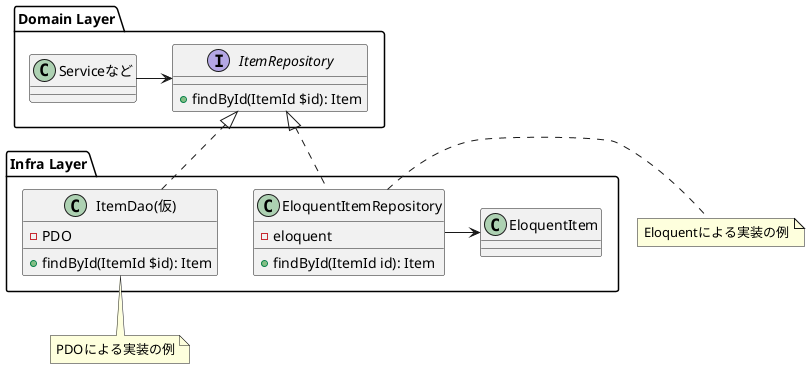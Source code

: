 @startuml

package "Domain Layer" {
  class Serviceなど
  interface ItemRepository {
    + findById(ItemId $id): Item
  }
}
Serviceなど -> ItemRepository

package "Infra Layer" {
  class "ItemDao(仮)" as ItemDao {
    - PDO
    + findById(ItemId $id): Item
  }

  class EloquentItemRepository {
    - eloquent
    + findById(ItemId id): Item
  }
  class EloquentItem
}
ItemRepository <|.. ItemDao

ItemRepository <|.. EloquentItemRepository
EloquentItemRepository -> EloquentItem

note bottom of ItemDao: PDOによる実装の例
note right of EloquentItemRepository: Eloquentによる実装の例

@enduml